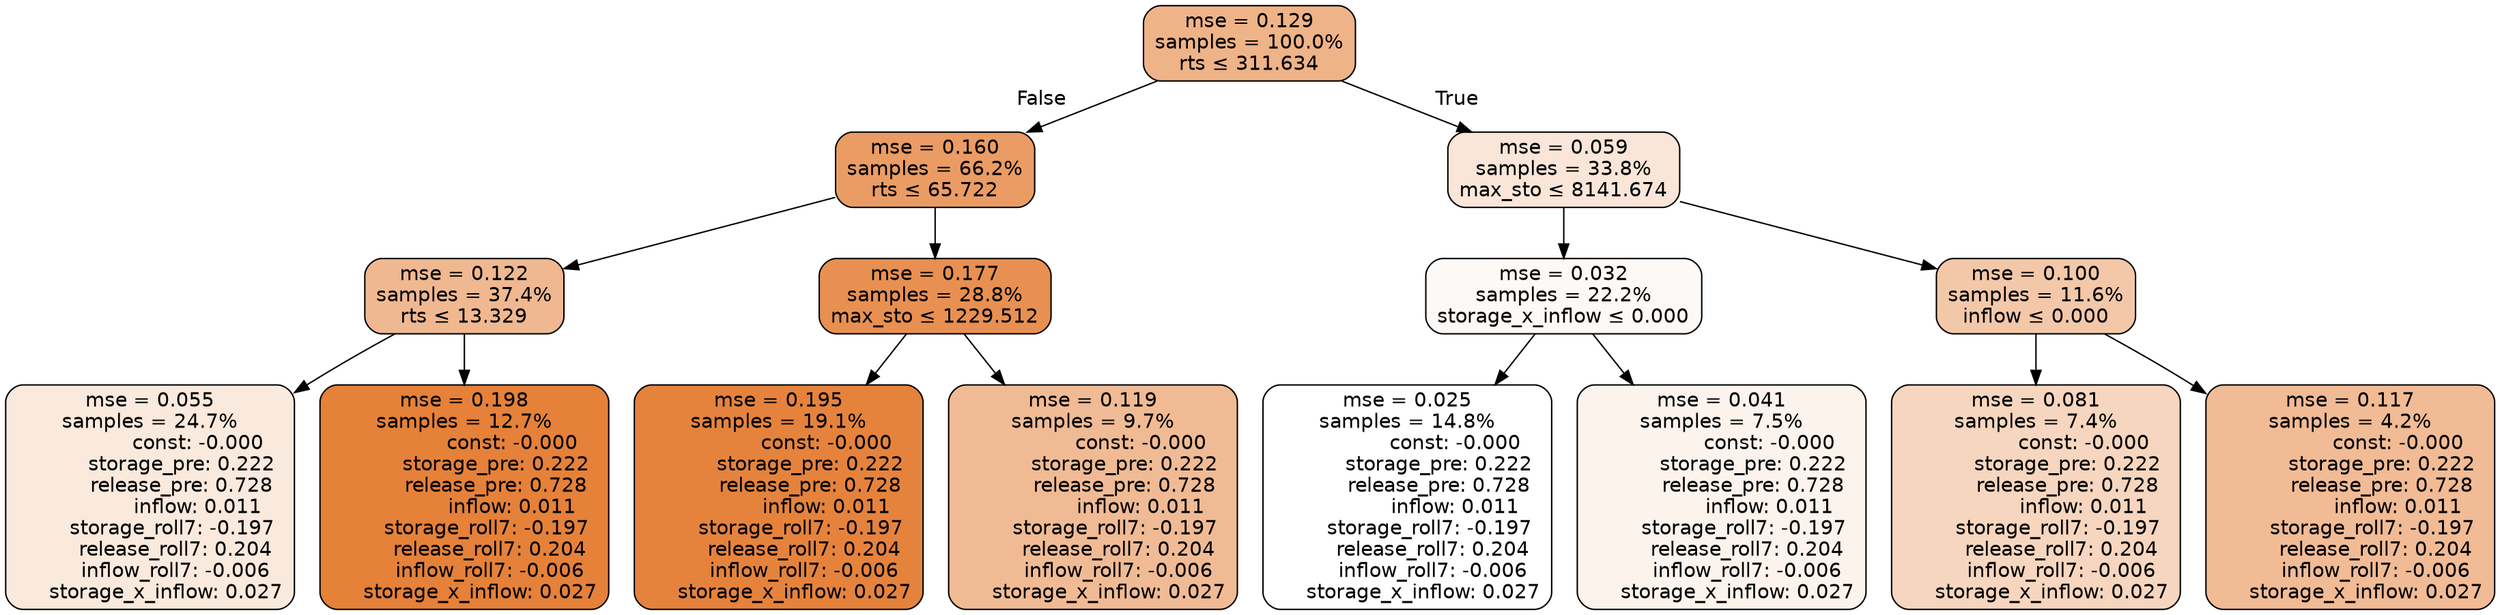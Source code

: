 digraph tree {
node [shape=rectangle, style="filled, rounded", color="black", fontname=helvetica] ;
edge [fontname=helvetica] ;
	"0" [label="mse = 0.129
samples = 100.0%
rts &le; 311.634", fillcolor="#efb388"]
	"1" [label="mse = 0.160
samples = 66.2%
rts &le; 65.722", fillcolor="#ea9c64"]
	"2" [label="mse = 0.122
samples = 37.4%
rts &le; 13.329", fillcolor="#f0b890"]
	"3" [label="mse = 0.055
samples = 24.7%
               const: -0.000
          storage_pre: 0.222
          release_pre: 0.728
               inflow: 0.011
       storage_roll7: -0.197
        release_roll7: 0.204
        inflow_roll7: -0.006
     storage_x_inflow: 0.027", fillcolor="#fae9dd"]
	"4" [label="mse = 0.198
samples = 12.7%
               const: -0.000
          storage_pre: 0.222
          release_pre: 0.728
               inflow: 0.011
       storage_roll7: -0.197
        release_roll7: 0.204
        inflow_roll7: -0.006
     storage_x_inflow: 0.027", fillcolor="#e58139"]
	"5" [label="mse = 0.177
samples = 28.8%
max_sto &le; 1229.512", fillcolor="#e89051"]
	"6" [label="mse = 0.195
samples = 19.1%
               const: -0.000
          storage_pre: 0.222
          release_pre: 0.728
               inflow: 0.011
       storage_roll7: -0.197
        release_roll7: 0.204
        inflow_roll7: -0.006
     storage_x_inflow: 0.027", fillcolor="#e5833d"]
	"7" [label="mse = 0.119
samples = 9.7%
               const: -0.000
          storage_pre: 0.222
          release_pre: 0.728
               inflow: 0.011
       storage_roll7: -0.197
        release_roll7: 0.204
        inflow_roll7: -0.006
     storage_x_inflow: 0.027", fillcolor="#f0bb94"]
	"8" [label="mse = 0.059
samples = 33.8%
max_sto &le; 8141.674", fillcolor="#f9e6d8"]
	"9" [label="mse = 0.032
samples = 22.2%
storage_x_inflow &le; 0.000", fillcolor="#fdf9f6"]
	"10" [label="mse = 0.025
samples = 14.8%
               const: -0.000
          storage_pre: 0.222
          release_pre: 0.728
               inflow: 0.011
       storage_roll7: -0.197
        release_roll7: 0.204
        inflow_roll7: -0.006
     storage_x_inflow: 0.027", fillcolor="#ffffff"]
	"11" [label="mse = 0.041
samples = 7.5%
               const: -0.000
          storage_pre: 0.222
          release_pre: 0.728
               inflow: 0.011
       storage_roll7: -0.197
        release_roll7: 0.204
        inflow_roll7: -0.006
     storage_x_inflow: 0.027", fillcolor="#fcf3ec"]
	"12" [label="mse = 0.100
samples = 11.6%
inflow &le; 0.000", fillcolor="#f3c8a9"]
	"13" [label="mse = 0.081
samples = 7.4%
               const: -0.000
          storage_pre: 0.222
          release_pre: 0.728
               inflow: 0.011
       storage_roll7: -0.197
        release_roll7: 0.204
        inflow_roll7: -0.006
     storage_x_inflow: 0.027", fillcolor="#f6d6be"]
	"14" [label="mse = 0.117
samples = 4.2%
               const: -0.000
          storage_pre: 0.222
          release_pre: 0.728
               inflow: 0.011
       storage_roll7: -0.197
        release_roll7: 0.204
        inflow_roll7: -0.006
     storage_x_inflow: 0.027", fillcolor="#f1bb95"]

	"0" -> "1" [labeldistance=2.5, labelangle=45, headlabel="False"]
	"1" -> "2"
	"2" -> "3"
	"2" -> "4"
	"1" -> "5"
	"5" -> "6"
	"5" -> "7"
	"0" -> "8" [labeldistance=2.5, labelangle=-45, headlabel="True"]
	"8" -> "9"
	"9" -> "10"
	"9" -> "11"
	"8" -> "12"
	"12" -> "13"
	"12" -> "14"
}